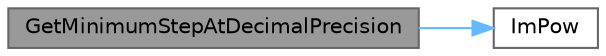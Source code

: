 digraph "GetMinimumStepAtDecimalPrecision"
{
 // LATEX_PDF_SIZE
  bgcolor="transparent";
  edge [fontname=Helvetica,fontsize=10,labelfontname=Helvetica,labelfontsize=10];
  node [fontname=Helvetica,fontsize=10,shape=box,height=0.2,width=0.4];
  rankdir="LR";
  Node1 [id="Node000001",label="GetMinimumStepAtDecimalPrecision",height=0.2,width=0.4,color="gray40", fillcolor="grey60", style="filled", fontcolor="black",tooltip=" "];
  Node1 -> Node2 [id="edge1_Node000001_Node000002",color="steelblue1",style="solid",tooltip=" "];
  Node2 [id="Node000002",label="ImPow",height=0.2,width=0.4,color="grey40", fillcolor="white", style="filled",URL="$imgui__internal_8h.html#ac56c2c45fefd41fb76bd800e9111b9e5",tooltip=" "];
}
